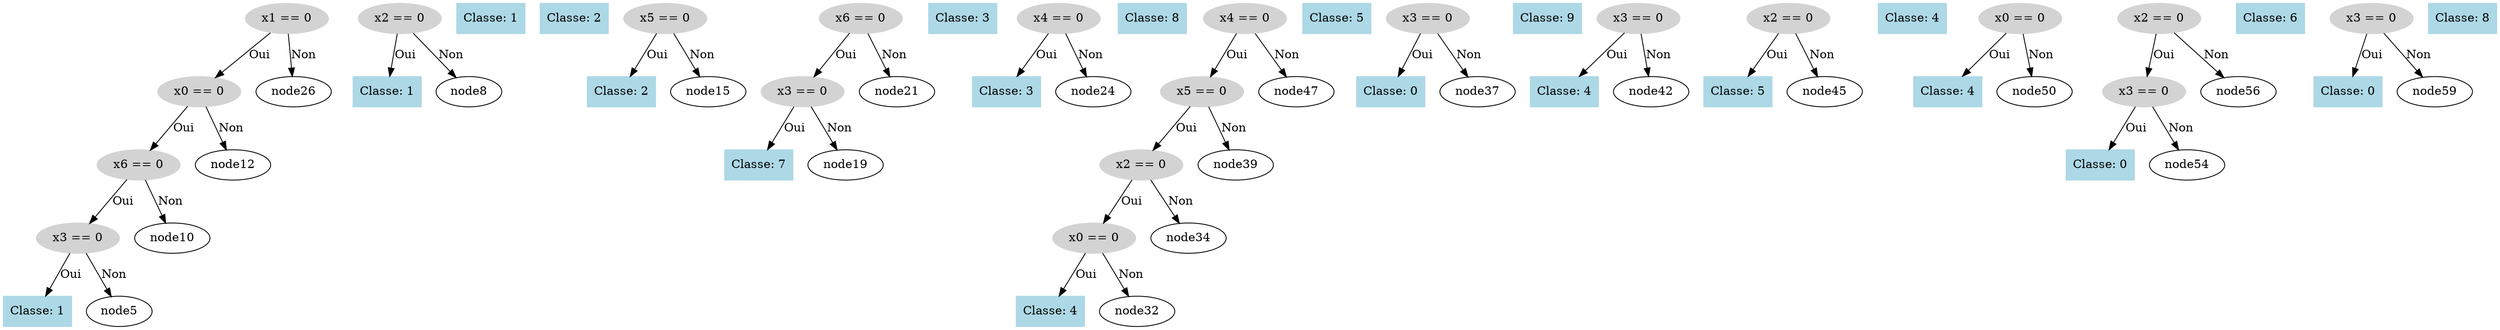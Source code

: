 digraph DecisionTree {
  node0 [label="x1 == 0", shape=ellipse, style=filled, color=lightgray];
  node0 -> node1 [label="Oui"];
  node1 [label="x0 == 0", shape=ellipse, style=filled, color=lightgray];
  node1 -> node2 [label="Oui"];
  node2 [label="x6 == 0", shape=ellipse, style=filled, color=lightgray];
  node2 -> node3 [label="Oui"];
  node3 [label="x3 == 0", shape=ellipse, style=filled, color=lightgray];
  node3 -> node4 [label="Oui"];
  node4 [label="Classe: 1", shape=box, style=filled, color=lightblue];
  node3 -> node5 [label="Non"];
  node6 [label="x2 == 0", shape=ellipse, style=filled, color=lightgray];
  node6 -> node7 [label="Oui"];
  node7 [label="Classe: 1", shape=box, style=filled, color=lightblue];
  node6 -> node8 [label="Non"];
  node9 [label="Classe: 1", shape=box, style=filled, color=lightblue];
  node2 -> node10 [label="Non"];
  node11 [label="Classe: 2", shape=box, style=filled, color=lightblue];
  node1 -> node12 [label="Non"];
  node13 [label="x5 == 0", shape=ellipse, style=filled, color=lightgray];
  node13 -> node14 [label="Oui"];
  node14 [label="Classe: 2", shape=box, style=filled, color=lightblue];
  node13 -> node15 [label="Non"];
  node16 [label="x6 == 0", shape=ellipse, style=filled, color=lightgray];
  node16 -> node17 [label="Oui"];
  node17 [label="x3 == 0", shape=ellipse, style=filled, color=lightgray];
  node17 -> node18 [label="Oui"];
  node18 [label="Classe: 7", shape=box, style=filled, color=lightblue];
  node17 -> node19 [label="Non"];
  node20 [label="Classe: 3", shape=box, style=filled, color=lightblue];
  node16 -> node21 [label="Non"];
  node22 [label="x4 == 0", shape=ellipse, style=filled, color=lightgray];
  node22 -> node23 [label="Oui"];
  node23 [label="Classe: 3", shape=box, style=filled, color=lightblue];
  node22 -> node24 [label="Non"];
  node25 [label="Classe: 8", shape=box, style=filled, color=lightblue];
  node0 -> node26 [label="Non"];
  node27 [label="x4 == 0", shape=ellipse, style=filled, color=lightgray];
  node27 -> node28 [label="Oui"];
  node28 [label="x5 == 0", shape=ellipse, style=filled, color=lightgray];
  node28 -> node29 [label="Oui"];
  node29 [label="x2 == 0", shape=ellipse, style=filled, color=lightgray];
  node29 -> node30 [label="Oui"];
  node30 [label="x0 == 0", shape=ellipse, style=filled, color=lightgray];
  node30 -> node31 [label="Oui"];
  node31 [label="Classe: 4", shape=box, style=filled, color=lightblue];
  node30 -> node32 [label="Non"];
  node33 [label="Classe: 5", shape=box, style=filled, color=lightblue];
  node29 -> node34 [label="Non"];
  node35 [label="x3 == 0", shape=ellipse, style=filled, color=lightgray];
  node35 -> node36 [label="Oui"];
  node36 [label="Classe: 0", shape=box, style=filled, color=lightblue];
  node35 -> node37 [label="Non"];
  node38 [label="Classe: 9", shape=box, style=filled, color=lightblue];
  node28 -> node39 [label="Non"];
  node40 [label="x3 == 0", shape=ellipse, style=filled, color=lightgray];
  node40 -> node41 [label="Oui"];
  node41 [label="Classe: 4", shape=box, style=filled, color=lightblue];
  node40 -> node42 [label="Non"];
  node43 [label="x2 == 0", shape=ellipse, style=filled, color=lightgray];
  node43 -> node44 [label="Oui"];
  node44 [label="Classe: 5", shape=box, style=filled, color=lightblue];
  node43 -> node45 [label="Non"];
  node46 [label="Classe: 4", shape=box, style=filled, color=lightblue];
  node27 -> node47 [label="Non"];
  node48 [label="x0 == 0", shape=ellipse, style=filled, color=lightgray];
  node48 -> node49 [label="Oui"];
  node49 [label="Classe: 4", shape=box, style=filled, color=lightblue];
  node48 -> node50 [label="Non"];
  node51 [label="x2 == 0", shape=ellipse, style=filled, color=lightgray];
  node51 -> node52 [label="Oui"];
  node52 [label="x3 == 0", shape=ellipse, style=filled, color=lightgray];
  node52 -> node53 [label="Oui"];
  node53 [label="Classe: 0", shape=box, style=filled, color=lightblue];
  node52 -> node54 [label="Non"];
  node55 [label="Classe: 6", shape=box, style=filled, color=lightblue];
  node51 -> node56 [label="Non"];
  node57 [label="x3 == 0", shape=ellipse, style=filled, color=lightgray];
  node57 -> node58 [label="Oui"];
  node58 [label="Classe: 0", shape=box, style=filled, color=lightblue];
  node57 -> node59 [label="Non"];
  node60 [label="Classe: 8", shape=box, style=filled, color=lightblue];
}
